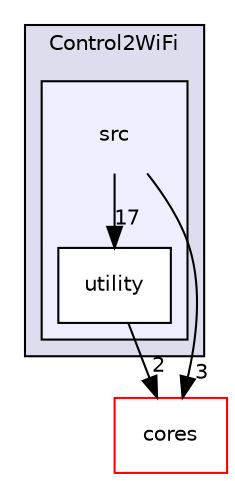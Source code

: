 digraph "src" {
  compound=true
  node [ fontsize="10", fontname="Helvetica"];
  edge [ labelfontsize="10", labelfontname="Helvetica"];
  subgraph clusterdir_94dbaaa01efad51604e74eb5a1b42ff6 {
    graph [ bgcolor="#ddddee", pencolor="black", label="Control2WiFi" fontname="Helvetica", fontsize="10", URL="dir_94dbaaa01efad51604e74eb5a1b42ff6.html"]
  subgraph clusterdir_0f8a6367fcbb80fbdb9aa48d632dc4d7 {
    graph [ bgcolor="#eeeeff", pencolor="black", label="" URL="dir_0f8a6367fcbb80fbdb9aa48d632dc4d7.html"];
    dir_0f8a6367fcbb80fbdb9aa48d632dc4d7 [shape=plaintext label="src"];
    dir_d2a51ca1347a739d3b29c92572160b82 [shape=box label="utility" color="black" fillcolor="white" style="filled" URL="dir_d2a51ca1347a739d3b29c92572160b82.html"];
  }
  }
  dir_3ed91808d3d3e04a83d382eaf6658e79 [shape=box label="cores" fillcolor="white" style="filled" color="red" URL="dir_3ed91808d3d3e04a83d382eaf6658e79.html"];
  dir_0f8a6367fcbb80fbdb9aa48d632dc4d7->dir_3ed91808d3d3e04a83d382eaf6658e79 [headlabel="3", labeldistance=1.5 headhref="dir_000007_000009.html"];
  dir_0f8a6367fcbb80fbdb9aa48d632dc4d7->dir_d2a51ca1347a739d3b29c92572160b82 [headlabel="17", labeldistance=1.5 headhref="dir_000007_000008.html"];
  dir_d2a51ca1347a739d3b29c92572160b82->dir_3ed91808d3d3e04a83d382eaf6658e79 [headlabel="2", labeldistance=1.5 headhref="dir_000008_000009.html"];
}
